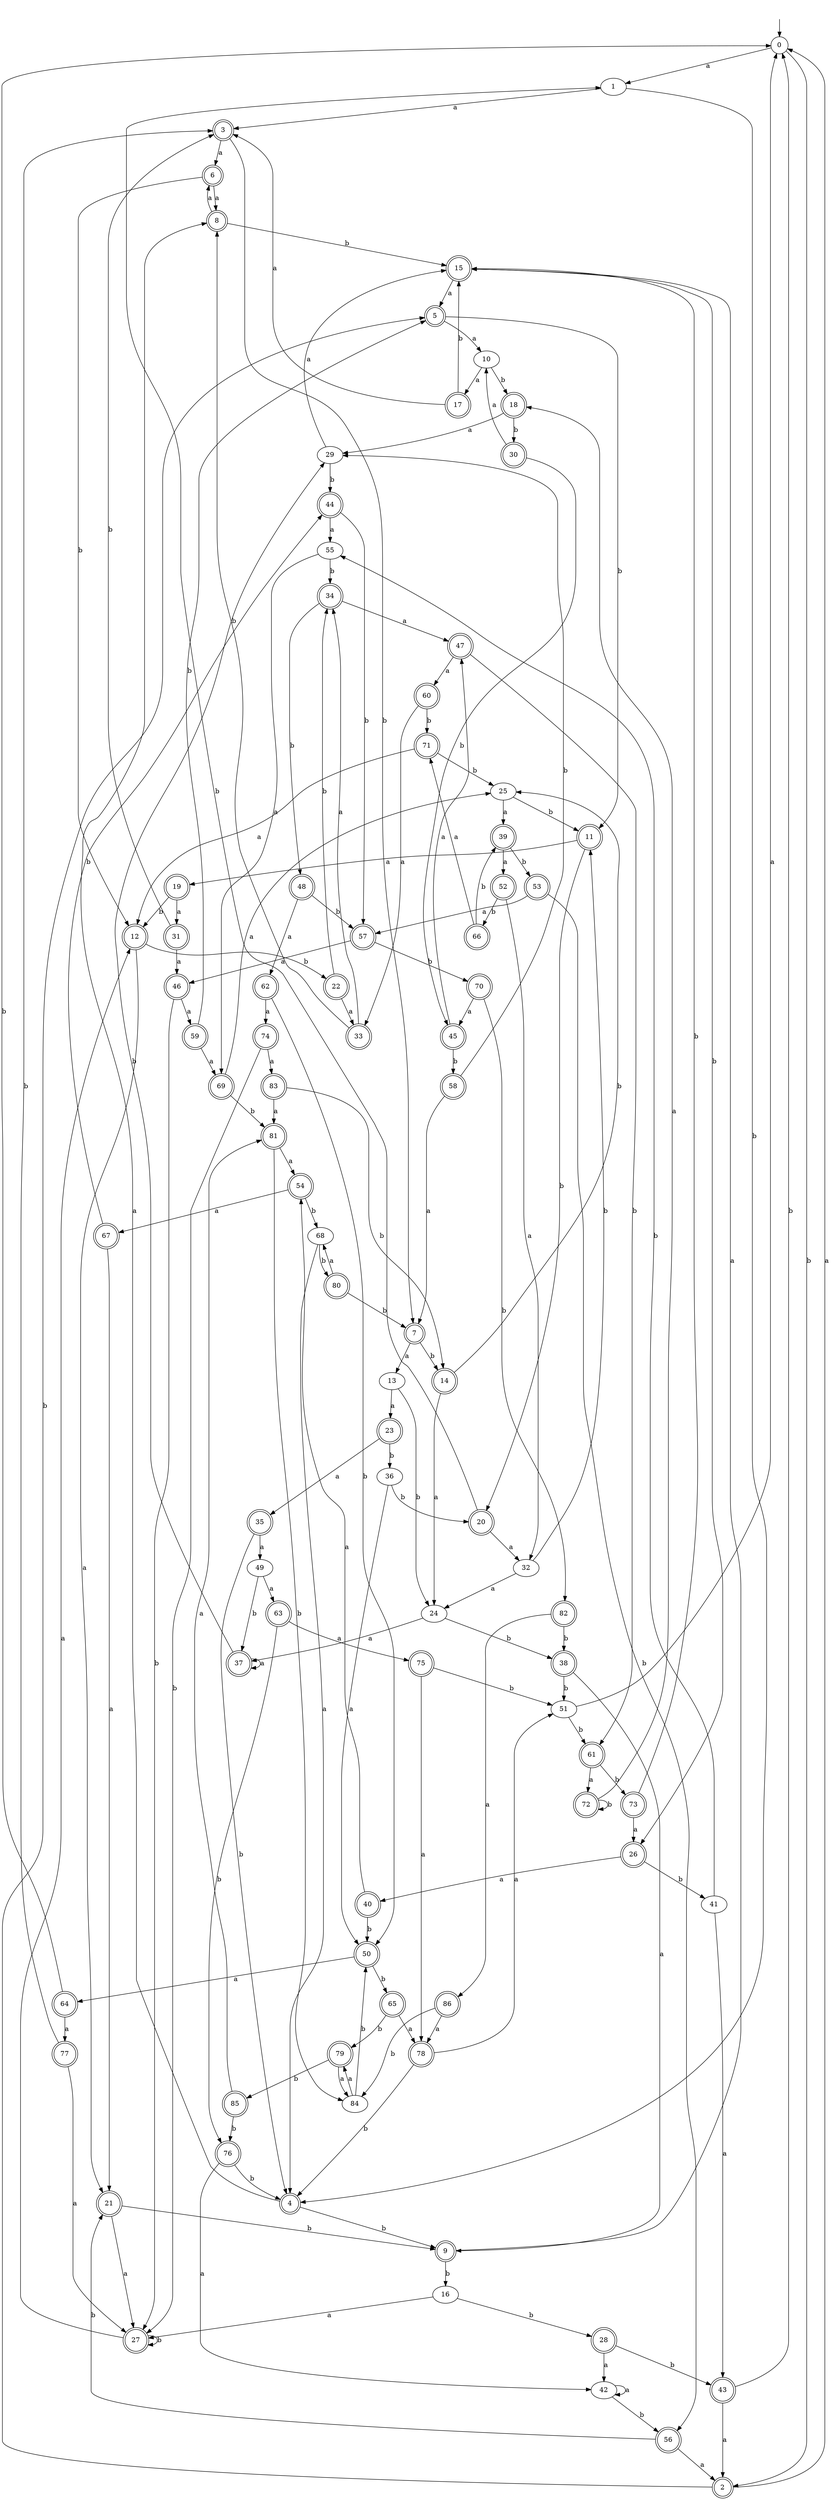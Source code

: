 digraph RandomDFA {
  __start0 [label="", shape=none];
  __start0 -> 0 [label=""];
  0 [shape=circle]
  0 -> 1 [label="a"]
  0 -> 2 [label="b"]
  1
  1 -> 3 [label="a"]
  1 -> 4 [label="b"]
  2 [shape=doublecircle]
  2 -> 0 [label="a"]
  2 -> 5 [label="b"]
  3 [shape=doublecircle]
  3 -> 6 [label="a"]
  3 -> 7 [label="b"]
  4 [shape=doublecircle]
  4 -> 8 [label="a"]
  4 -> 9 [label="b"]
  5 [shape=doublecircle]
  5 -> 10 [label="a"]
  5 -> 11 [label="b"]
  6 [shape=doublecircle]
  6 -> 8 [label="a"]
  6 -> 12 [label="b"]
  7 [shape=doublecircle]
  7 -> 13 [label="a"]
  7 -> 14 [label="b"]
  8 [shape=doublecircle]
  8 -> 6 [label="a"]
  8 -> 15 [label="b"]
  9 [shape=doublecircle]
  9 -> 15 [label="a"]
  9 -> 16 [label="b"]
  10
  10 -> 17 [label="a"]
  10 -> 18 [label="b"]
  11 [shape=doublecircle]
  11 -> 19 [label="a"]
  11 -> 20 [label="b"]
  12 [shape=doublecircle]
  12 -> 21 [label="a"]
  12 -> 22 [label="b"]
  13
  13 -> 23 [label="a"]
  13 -> 24 [label="b"]
  14 [shape=doublecircle]
  14 -> 24 [label="a"]
  14 -> 25 [label="b"]
  15 [shape=doublecircle]
  15 -> 5 [label="a"]
  15 -> 26 [label="b"]
  16
  16 -> 27 [label="a"]
  16 -> 28 [label="b"]
  17 [shape=doublecircle]
  17 -> 3 [label="a"]
  17 -> 15 [label="b"]
  18 [shape=doublecircle]
  18 -> 29 [label="a"]
  18 -> 30 [label="b"]
  19 [shape=doublecircle]
  19 -> 31 [label="a"]
  19 -> 12 [label="b"]
  20 [shape=doublecircle]
  20 -> 32 [label="a"]
  20 -> 1 [label="b"]
  21 [shape=doublecircle]
  21 -> 27 [label="a"]
  21 -> 9 [label="b"]
  22 [shape=doublecircle]
  22 -> 33 [label="a"]
  22 -> 34 [label="b"]
  23 [shape=doublecircle]
  23 -> 35 [label="a"]
  23 -> 36 [label="b"]
  24
  24 -> 37 [label="a"]
  24 -> 38 [label="b"]
  25
  25 -> 39 [label="a"]
  25 -> 11 [label="b"]
  26 [shape=doublecircle]
  26 -> 40 [label="a"]
  26 -> 41 [label="b"]
  27 [shape=doublecircle]
  27 -> 12 [label="a"]
  27 -> 27 [label="b"]
  28 [shape=doublecircle]
  28 -> 42 [label="a"]
  28 -> 43 [label="b"]
  29
  29 -> 15 [label="a"]
  29 -> 44 [label="b"]
  30 [shape=doublecircle]
  30 -> 10 [label="a"]
  30 -> 45 [label="b"]
  31 [shape=doublecircle]
  31 -> 46 [label="a"]
  31 -> 3 [label="b"]
  32
  32 -> 24 [label="a"]
  32 -> 11 [label="b"]
  33 [shape=doublecircle]
  33 -> 34 [label="a"]
  33 -> 8 [label="b"]
  34 [shape=doublecircle]
  34 -> 47 [label="a"]
  34 -> 48 [label="b"]
  35 [shape=doublecircle]
  35 -> 49 [label="a"]
  35 -> 4 [label="b"]
  36
  36 -> 50 [label="a"]
  36 -> 20 [label="b"]
  37 [shape=doublecircle]
  37 -> 37 [label="a"]
  37 -> 29 [label="b"]
  38 [shape=doublecircle]
  38 -> 9 [label="a"]
  38 -> 51 [label="b"]
  39 [shape=doublecircle]
  39 -> 52 [label="a"]
  39 -> 53 [label="b"]
  40 [shape=doublecircle]
  40 -> 54 [label="a"]
  40 -> 50 [label="b"]
  41
  41 -> 43 [label="a"]
  41 -> 55 [label="b"]
  42
  42 -> 42 [label="a"]
  42 -> 56 [label="b"]
  43 [shape=doublecircle]
  43 -> 2 [label="a"]
  43 -> 0 [label="b"]
  44 [shape=doublecircle]
  44 -> 55 [label="a"]
  44 -> 57 [label="b"]
  45 [shape=doublecircle]
  45 -> 47 [label="a"]
  45 -> 58 [label="b"]
  46 [shape=doublecircle]
  46 -> 59 [label="a"]
  46 -> 27 [label="b"]
  47 [shape=doublecircle]
  47 -> 60 [label="a"]
  47 -> 61 [label="b"]
  48 [shape=doublecircle]
  48 -> 62 [label="a"]
  48 -> 57 [label="b"]
  49
  49 -> 63 [label="a"]
  49 -> 37 [label="b"]
  50 [shape=doublecircle]
  50 -> 64 [label="a"]
  50 -> 65 [label="b"]
  51
  51 -> 0 [label="a"]
  51 -> 61 [label="b"]
  52 [shape=doublecircle]
  52 -> 32 [label="a"]
  52 -> 66 [label="b"]
  53 [shape=doublecircle]
  53 -> 57 [label="a"]
  53 -> 56 [label="b"]
  54 [shape=doublecircle]
  54 -> 67 [label="a"]
  54 -> 68 [label="b"]
  55
  55 -> 69 [label="a"]
  55 -> 34 [label="b"]
  56 [shape=doublecircle]
  56 -> 2 [label="a"]
  56 -> 21 [label="b"]
  57 [shape=doublecircle]
  57 -> 46 [label="a"]
  57 -> 70 [label="b"]
  58 [shape=doublecircle]
  58 -> 7 [label="a"]
  58 -> 29 [label="b"]
  59 [shape=doublecircle]
  59 -> 69 [label="a"]
  59 -> 5 [label="b"]
  60 [shape=doublecircle]
  60 -> 33 [label="a"]
  60 -> 71 [label="b"]
  61 [shape=doublecircle]
  61 -> 72 [label="a"]
  61 -> 73 [label="b"]
  62 [shape=doublecircle]
  62 -> 74 [label="a"]
  62 -> 50 [label="b"]
  63 [shape=doublecircle]
  63 -> 75 [label="a"]
  63 -> 76 [label="b"]
  64 [shape=doublecircle]
  64 -> 77 [label="a"]
  64 -> 0 [label="b"]
  65 [shape=doublecircle]
  65 -> 78 [label="a"]
  65 -> 79 [label="b"]
  66 [shape=doublecircle]
  66 -> 71 [label="a"]
  66 -> 39 [label="b"]
  67 [shape=doublecircle]
  67 -> 21 [label="a"]
  67 -> 44 [label="b"]
  68
  68 -> 4 [label="a"]
  68 -> 80 [label="b"]
  69 [shape=doublecircle]
  69 -> 25 [label="a"]
  69 -> 81 [label="b"]
  70 [shape=doublecircle]
  70 -> 45 [label="a"]
  70 -> 82 [label="b"]
  71 [shape=doublecircle]
  71 -> 12 [label="a"]
  71 -> 25 [label="b"]
  72 [shape=doublecircle]
  72 -> 18 [label="a"]
  72 -> 72 [label="b"]
  73 [shape=doublecircle]
  73 -> 26 [label="a"]
  73 -> 15 [label="b"]
  74 [shape=doublecircle]
  74 -> 83 [label="a"]
  74 -> 27 [label="b"]
  75 [shape=doublecircle]
  75 -> 78 [label="a"]
  75 -> 51 [label="b"]
  76 [shape=doublecircle]
  76 -> 42 [label="a"]
  76 -> 4 [label="b"]
  77 [shape=doublecircle]
  77 -> 27 [label="a"]
  77 -> 3 [label="b"]
  78 [shape=doublecircle]
  78 -> 51 [label="a"]
  78 -> 4 [label="b"]
  79 [shape=doublecircle]
  79 -> 84 [label="a"]
  79 -> 85 [label="b"]
  80 [shape=doublecircle]
  80 -> 68 [label="a"]
  80 -> 7 [label="b"]
  81 [shape=doublecircle]
  81 -> 54 [label="a"]
  81 -> 84 [label="b"]
  82 [shape=doublecircle]
  82 -> 86 [label="a"]
  82 -> 38 [label="b"]
  83 [shape=doublecircle]
  83 -> 81 [label="a"]
  83 -> 14 [label="b"]
  84
  84 -> 79 [label="a"]
  84 -> 50 [label="b"]
  85 [shape=doublecircle]
  85 -> 81 [label="a"]
  85 -> 76 [label="b"]
  86 [shape=doublecircle]
  86 -> 78 [label="a"]
  86 -> 84 [label="b"]
}
